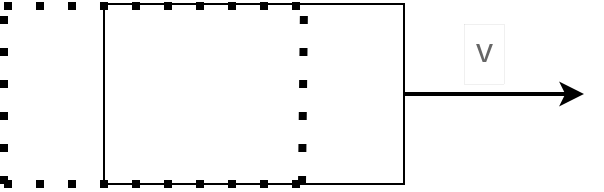 <mxfile version="16.5.6" type="github">
  <diagram id="M9VEkluWuAq-plUjXQtz" name="Page-1">
    <mxGraphModel dx="946" dy="646" grid="1" gridSize="10" guides="1" tooltips="1" connect="1" arrows="1" fold="1" page="1" pageScale="1" pageWidth="827" pageHeight="1169" math="0" shadow="0">
      <root>
        <mxCell id="0" />
        <mxCell id="1" parent="0" />
        <mxCell id="OIx-Mw5ZGrGjwR2sQhO3-1" value="" style="rounded=0;whiteSpace=wrap;html=1;" vertex="1" parent="1">
          <mxGeometry x="190" y="80" width="150" height="90" as="geometry" />
        </mxCell>
        <mxCell id="OIx-Mw5ZGrGjwR2sQhO3-2" value="" style="endArrow=none;dashed=1;html=1;dashPattern=1 3;strokeWidth=4;rounded=0;" edge="1" parent="1">
          <mxGeometry width="50" height="50" relative="1" as="geometry">
            <mxPoint x="140" y="170" as="sourcePoint" />
            <mxPoint x="140" y="80" as="targetPoint" />
          </mxGeometry>
        </mxCell>
        <mxCell id="OIx-Mw5ZGrGjwR2sQhO3-3" value="" style="endArrow=none;dashed=1;html=1;dashPattern=1 3;strokeWidth=4;rounded=0;entryX=0.66;entryY=0.011;entryDx=0;entryDy=0;entryPerimeter=0;endSize=6;" edge="1" parent="1" target="OIx-Mw5ZGrGjwR2sQhO3-1">
          <mxGeometry width="50" height="50" relative="1" as="geometry">
            <mxPoint x="140" y="81" as="sourcePoint" />
            <mxPoint x="170" y="70" as="targetPoint" />
            <Array as="points" />
          </mxGeometry>
        </mxCell>
        <mxCell id="OIx-Mw5ZGrGjwR2sQhO3-4" value="" style="endArrow=none;dashed=1;html=1;dashPattern=1 3;strokeWidth=4;rounded=0;exitX=0.66;exitY=1;exitDx=0;exitDy=0;exitPerimeter=0;" edge="1" parent="1" source="OIx-Mw5ZGrGjwR2sQhO3-1">
          <mxGeometry width="50" height="50" relative="1" as="geometry">
            <mxPoint x="290" y="160" as="sourcePoint" />
            <mxPoint x="290" y="80" as="targetPoint" />
          </mxGeometry>
        </mxCell>
        <mxCell id="OIx-Mw5ZGrGjwR2sQhO3-5" value="" style="endArrow=none;dashed=1;html=1;dashPattern=1 3;strokeWidth=4;rounded=0;endSize=6;" edge="1" parent="1">
          <mxGeometry width="50" height="50" relative="1" as="geometry">
            <mxPoint x="140" y="170" as="sourcePoint" />
            <mxPoint x="290" y="170" as="targetPoint" />
          </mxGeometry>
        </mxCell>
        <mxCell id="OIx-Mw5ZGrGjwR2sQhO3-6" value="" style="endArrow=classic;html=1;rounded=0;endSize=6;strokeWidth=2;exitX=1;exitY=0.5;exitDx=0;exitDy=0;" edge="1" parent="1" source="OIx-Mw5ZGrGjwR2sQhO3-1">
          <mxGeometry width="50" height="50" relative="1" as="geometry">
            <mxPoint x="380" y="150" as="sourcePoint" />
            <mxPoint x="430" y="125" as="targetPoint" />
          </mxGeometry>
        </mxCell>
        <mxCell id="OIx-Mw5ZGrGjwR2sQhO3-8" value="v" style="strokeWidth=0;shadow=0;dashed=0;align=center;html=1;shape=mxgraph.mockup.text.textBox;fontColor=#666666;align=left;fontSize=17;spacingLeft=4;spacingTop=-3;strokeColor=#666666;mainText=" vertex="1" parent="1">
          <mxGeometry x="370" y="90" width="20" height="30" as="geometry" />
        </mxCell>
      </root>
    </mxGraphModel>
  </diagram>
</mxfile>
